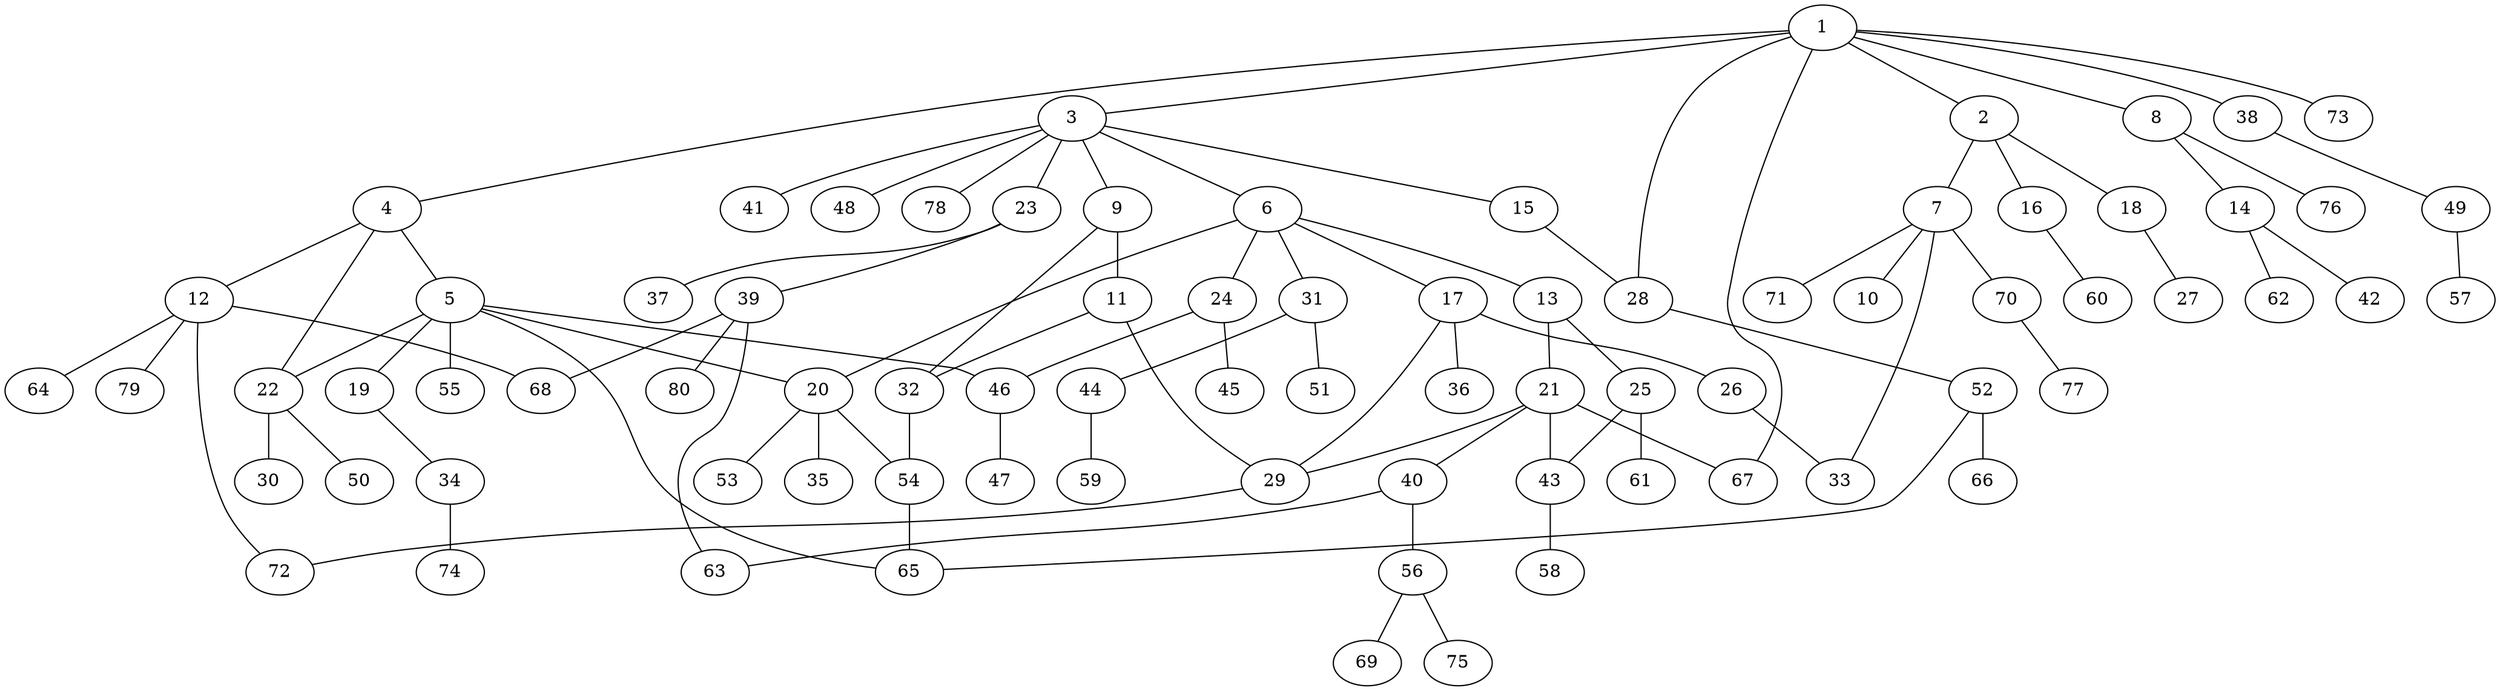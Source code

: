 graph graphname {1--2
1--3
1--4
1--8
1--28
1--38
1--67
1--73
2--7
2--16
2--18
3--6
3--9
3--15
3--23
3--41
3--48
3--78
4--5
4--12
4--22
5--19
5--20
5--22
5--46
5--55
5--65
6--13
6--17
6--20
6--24
6--31
7--10
7--33
7--70
7--71
8--14
8--76
9--11
9--32
11--29
11--32
12--64
12--68
12--72
12--79
13--21
13--25
14--42
14--62
15--28
16--60
17--26
17--29
17--36
18--27
19--34
20--35
20--53
20--54
21--29
21--40
21--43
21--67
22--30
22--50
23--37
23--39
24--45
24--46
25--43
25--61
26--33
28--52
29--72
31--44
31--51
32--54
34--74
38--49
39--63
39--68
39--80
40--56
40--63
43--58
44--59
46--47
49--57
52--65
52--66
54--65
56--69
56--75
70--77
}